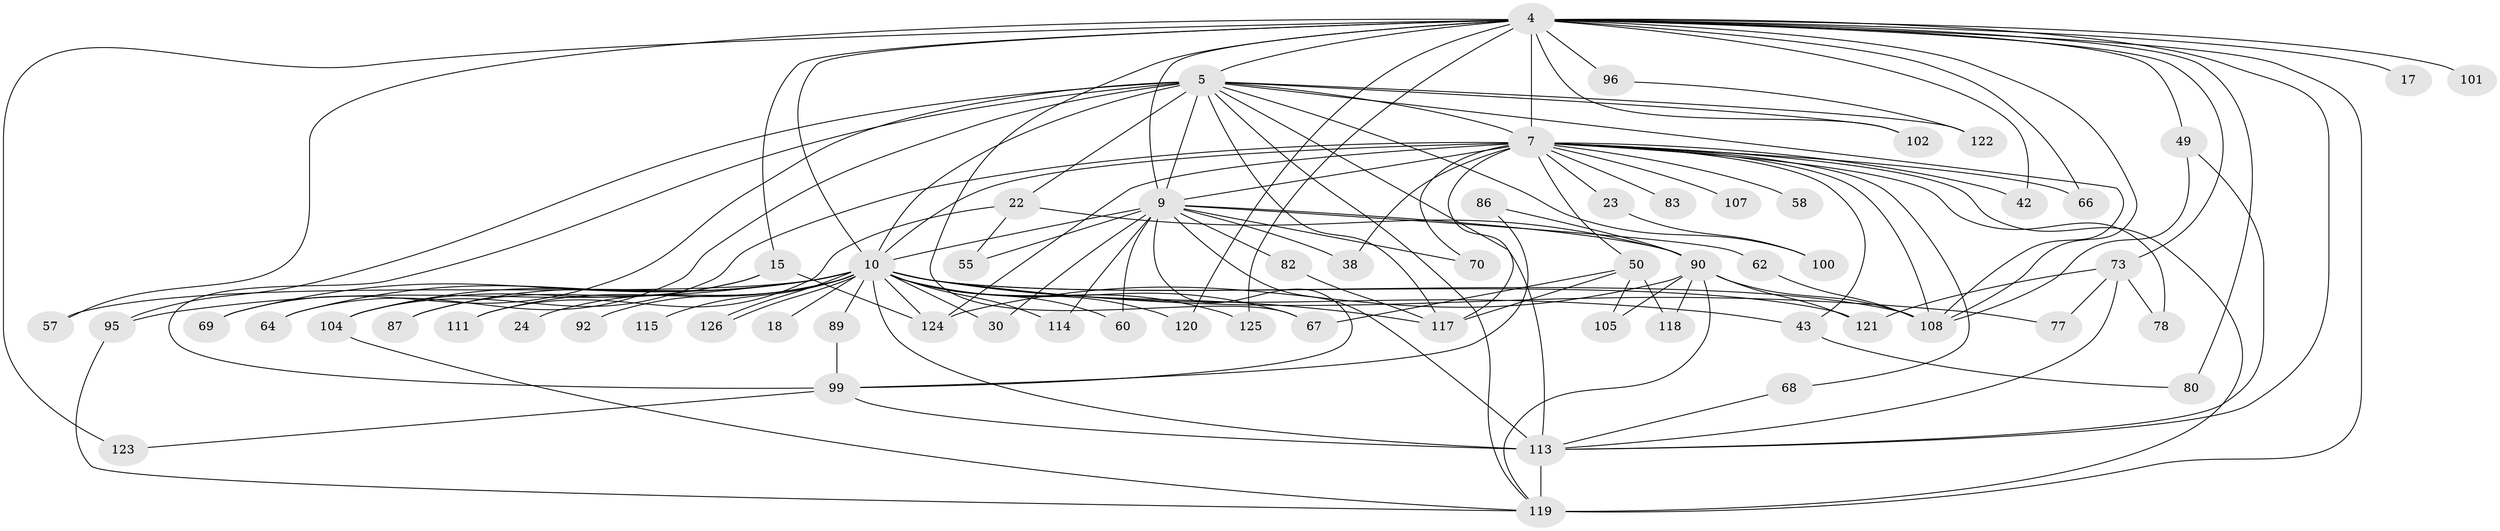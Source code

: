 // original degree distribution, {25: 0.007936507936507936, 18: 0.007936507936507936, 21: 0.007936507936507936, 27: 0.007936507936507936, 17: 0.015873015873015872, 28: 0.007936507936507936, 19: 0.015873015873015872, 32: 0.007936507936507936, 4: 0.07936507936507936, 6: 0.03968253968253968, 3: 0.20634920634920634, 5: 0.05555555555555555, 2: 0.5238095238095238, 9: 0.007936507936507936, 7: 0.007936507936507936}
// Generated by graph-tools (version 1.1) at 2025/44/03/09/25 04:44:14]
// undirected, 63 vertices, 131 edges
graph export_dot {
graph [start="1"]
  node [color=gray90,style=filled];
  4 [super="+3"];
  5 [super="+2"];
  7 [super="+1"];
  9 [super="+8"];
  10 [super="+6"];
  15;
  17;
  18;
  22;
  23;
  24;
  30;
  38;
  42;
  43 [super="+13"];
  49 [super="+19"];
  50 [super="+28+44"];
  55;
  57;
  58;
  60;
  62;
  64 [super="+52"];
  66;
  67 [super="+32"];
  68;
  69;
  70;
  73 [super="+41"];
  77;
  78;
  80;
  82;
  83;
  86;
  87;
  89;
  90 [super="+37+76"];
  92;
  95 [super="+93"];
  96;
  99 [super="+81+53+84+85"];
  100;
  101;
  102;
  104 [super="+97"];
  105;
  107;
  108 [super="+21+45+59+103"];
  111;
  113 [super="+72+98+65+106+112"];
  114;
  115 [super="+29"];
  117 [super="+40"];
  118;
  119 [super="+88+109+74+75+116"];
  120;
  121 [super="+47+11"];
  122;
  123 [super="+79"];
  124 [super="+16"];
  125;
  126;
  4 -- 5 [weight=4];
  4 -- 7 [weight=4];
  4 -- 9 [weight=4];
  4 -- 10 [weight=4];
  4 -- 15 [weight=2];
  4 -- 17 [weight=2];
  4 -- 42;
  4 -- 49 [weight=3];
  4 -- 66;
  4 -- 96 [weight=2];
  4 -- 101 [weight=2];
  4 -- 102;
  4 -- 120;
  4 -- 125;
  4 -- 73 [weight=2];
  4 -- 80;
  4 -- 57;
  4 -- 123 [weight=3];
  4 -- 108 [weight=2];
  4 -- 67;
  4 -- 119 [weight=3];
  4 -- 113;
  5 -- 7 [weight=4];
  5 -- 9 [weight=4];
  5 -- 10 [weight=4];
  5 -- 22 [weight=2];
  5 -- 69;
  5 -- 100;
  5 -- 102;
  5 -- 122;
  5 -- 64;
  5 -- 117 [weight=2];
  5 -- 119;
  5 -- 95;
  5 -- 113 [weight=2];
  5 -- 99 [weight=2];
  5 -- 108 [weight=2];
  7 -- 9 [weight=4];
  7 -- 10 [weight=4];
  7 -- 23 [weight=2];
  7 -- 42;
  7 -- 43 [weight=2];
  7 -- 58 [weight=2];
  7 -- 119;
  7 -- 66;
  7 -- 68;
  7 -- 70;
  7 -- 78;
  7 -- 83;
  7 -- 38;
  7 -- 107;
  7 -- 50 [weight=3];
  7 -- 108;
  7 -- 117;
  7 -- 124;
  7 -- 104;
  9 -- 10 [weight=4];
  9 -- 30;
  9 -- 38;
  9 -- 60;
  9 -- 62;
  9 -- 82;
  9 -- 114;
  9 -- 70;
  9 -- 90 [weight=3];
  9 -- 113 [weight=7];
  9 -- 55;
  9 -- 99;
  10 -- 24 [weight=2];
  10 -- 30;
  10 -- 60;
  10 -- 69;
  10 -- 89;
  10 -- 92 [weight=2];
  10 -- 95;
  10 -- 104;
  10 -- 111;
  10 -- 114;
  10 -- 117 [weight=3];
  10 -- 120;
  10 -- 126;
  10 -- 126;
  10 -- 64 [weight=3];
  10 -- 77;
  10 -- 18;
  10 -- 87;
  10 -- 43;
  10 -- 108 [weight=3];
  10 -- 115 [weight=2];
  10 -- 57;
  10 -- 125;
  10 -- 67;
  10 -- 121 [weight=2];
  10 -- 124;
  10 -- 113 [weight=4];
  15 -- 87;
  15 -- 124;
  15 -- 104;
  22 -- 55;
  22 -- 111;
  22 -- 90;
  23 -- 100;
  43 -- 80;
  49 -- 113 [weight=2];
  49 -- 108;
  50 -- 105;
  50 -- 67;
  50 -- 118;
  50 -- 117;
  62 -- 108;
  68 -- 113;
  73 -- 77;
  73 -- 121 [weight=2];
  73 -- 78;
  73 -- 113;
  82 -- 117;
  86 -- 90;
  86 -- 99;
  89 -- 99;
  90 -- 105;
  90 -- 118;
  90 -- 121;
  90 -- 124;
  90 -- 119 [weight=2];
  90 -- 108;
  95 -- 119;
  96 -- 122;
  99 -- 123;
  99 -- 113 [weight=2];
  104 -- 119;
  113 -- 119 [weight=2];
}
